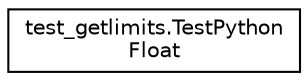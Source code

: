 digraph "Graphical Class Hierarchy"
{
 // LATEX_PDF_SIZE
  edge [fontname="Helvetica",fontsize="10",labelfontname="Helvetica",labelfontsize="10"];
  node [fontname="Helvetica",fontsize="10",shape=record];
  rankdir="LR";
  Node0 [label="test_getlimits.TestPython\lFloat",height=0.2,width=0.4,color="black", fillcolor="white", style="filled",URL="$classtest__getlimits_1_1TestPythonFloat.html",tooltip=" "];
}
